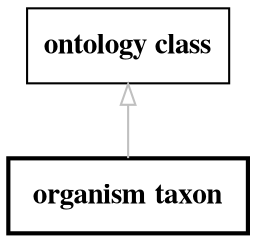 // biolink model
digraph {
	graph [fontsize=32 penwidth=5]
	node [color=black fontname="times bold" shape=rectangle]
	edge [color=gray fontcolor=darkgray]
	"organism taxon" [label=" organism taxon " style=bold]
	"ontology class" -> "organism taxon" [label="" arrowtail=onormal dir=back]
}

